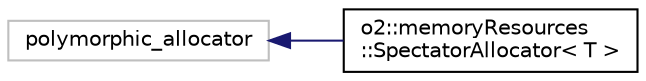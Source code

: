 digraph "Graphical Class Hierarchy"
{
 // INTERACTIVE_SVG=YES
  bgcolor="transparent";
  edge [fontname="Helvetica",fontsize="10",labelfontname="Helvetica",labelfontsize="10"];
  node [fontname="Helvetica",fontsize="10",shape=record];
  rankdir="LR";
  Node1 [label="polymorphic_allocator",height=0.2,width=0.4,color="grey75"];
  Node1 -> Node2 [dir="back",color="midnightblue",fontsize="10",style="solid",fontname="Helvetica"];
  Node2 [label="o2::memoryResources\l::SpectatorAllocator\< T \>",height=0.2,width=0.4,color="black",URL="$d8/d2d/classo2_1_1memoryResources_1_1SpectatorAllocator.html"];
}
